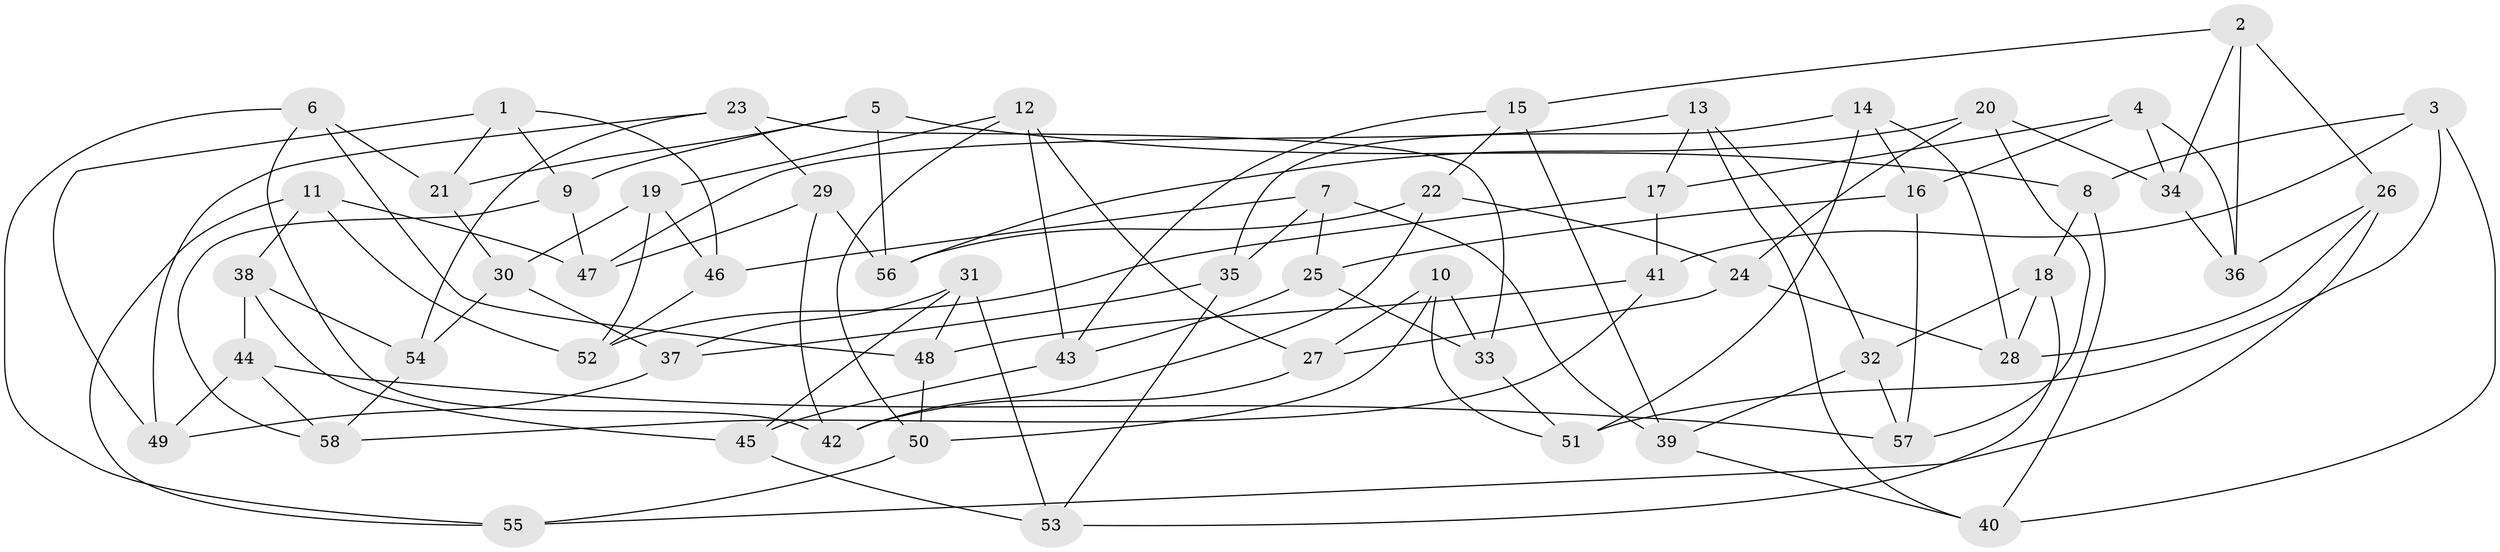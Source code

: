 // coarse degree distribution, {3: 0.14634146341463414, 4: 0.4878048780487805, 5: 0.2926829268292683, 6: 0.07317073170731707}
// Generated by graph-tools (version 1.1) at 2025/38/03/04/25 23:38:09]
// undirected, 58 vertices, 116 edges
graph export_dot {
  node [color=gray90,style=filled];
  1;
  2;
  3;
  4;
  5;
  6;
  7;
  8;
  9;
  10;
  11;
  12;
  13;
  14;
  15;
  16;
  17;
  18;
  19;
  20;
  21;
  22;
  23;
  24;
  25;
  26;
  27;
  28;
  29;
  30;
  31;
  32;
  33;
  34;
  35;
  36;
  37;
  38;
  39;
  40;
  41;
  42;
  43;
  44;
  45;
  46;
  47;
  48;
  49;
  50;
  51;
  52;
  53;
  54;
  55;
  56;
  57;
  58;
  1 -- 46;
  1 -- 9;
  1 -- 49;
  1 -- 21;
  2 -- 34;
  2 -- 26;
  2 -- 15;
  2 -- 36;
  3 -- 40;
  3 -- 51;
  3 -- 41;
  3 -- 8;
  4 -- 17;
  4 -- 36;
  4 -- 16;
  4 -- 34;
  5 -- 8;
  5 -- 21;
  5 -- 56;
  5 -- 9;
  6 -- 21;
  6 -- 48;
  6 -- 55;
  6 -- 42;
  7 -- 35;
  7 -- 25;
  7 -- 46;
  7 -- 39;
  8 -- 40;
  8 -- 18;
  9 -- 47;
  9 -- 58;
  10 -- 27;
  10 -- 50;
  10 -- 51;
  10 -- 33;
  11 -- 55;
  11 -- 38;
  11 -- 52;
  11 -- 47;
  12 -- 19;
  12 -- 50;
  12 -- 27;
  12 -- 43;
  13 -- 17;
  13 -- 32;
  13 -- 40;
  13 -- 47;
  14 -- 28;
  14 -- 16;
  14 -- 35;
  14 -- 51;
  15 -- 39;
  15 -- 22;
  15 -- 43;
  16 -- 57;
  16 -- 25;
  17 -- 52;
  17 -- 41;
  18 -- 53;
  18 -- 28;
  18 -- 32;
  19 -- 46;
  19 -- 52;
  19 -- 30;
  20 -- 34;
  20 -- 24;
  20 -- 56;
  20 -- 57;
  21 -- 30;
  22 -- 42;
  22 -- 24;
  22 -- 56;
  23 -- 54;
  23 -- 33;
  23 -- 29;
  23 -- 49;
  24 -- 27;
  24 -- 28;
  25 -- 33;
  25 -- 43;
  26 -- 55;
  26 -- 36;
  26 -- 28;
  27 -- 42;
  29 -- 42;
  29 -- 56;
  29 -- 47;
  30 -- 37;
  30 -- 54;
  31 -- 45;
  31 -- 37;
  31 -- 53;
  31 -- 48;
  32 -- 39;
  32 -- 57;
  33 -- 51;
  34 -- 36;
  35 -- 53;
  35 -- 37;
  37 -- 49;
  38 -- 44;
  38 -- 45;
  38 -- 54;
  39 -- 40;
  41 -- 48;
  41 -- 58;
  43 -- 45;
  44 -- 49;
  44 -- 58;
  44 -- 57;
  45 -- 53;
  46 -- 52;
  48 -- 50;
  50 -- 55;
  54 -- 58;
}
